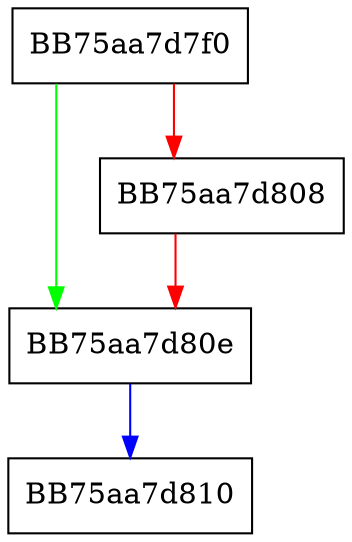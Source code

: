digraph dyn_sdn_unload {
  node [shape="box"];
  graph [splines=ortho];
  BB75aa7d7f0 -> BB75aa7d80e [color="green"];
  BB75aa7d7f0 -> BB75aa7d808 [color="red"];
  BB75aa7d808 -> BB75aa7d80e [color="red"];
  BB75aa7d80e -> BB75aa7d810 [color="blue"];
}